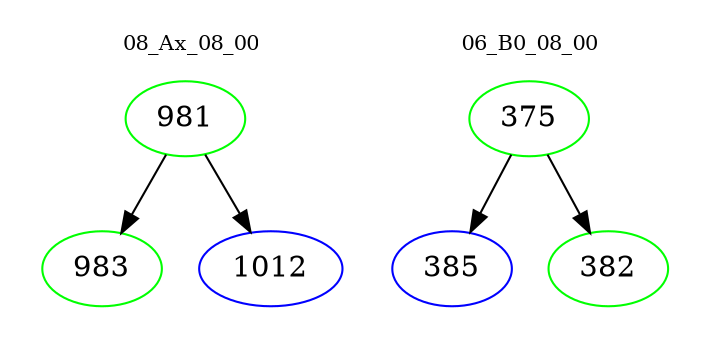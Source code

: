 digraph{
subgraph cluster_0 {
color = white
label = "08_Ax_08_00";
fontsize=10;
T0_981 [label="981", color="green"]
T0_981 -> T0_983 [color="black"]
T0_983 [label="983", color="green"]
T0_981 -> T0_1012 [color="black"]
T0_1012 [label="1012", color="blue"]
}
subgraph cluster_1 {
color = white
label = "06_B0_08_00";
fontsize=10;
T1_375 [label="375", color="green"]
T1_375 -> T1_385 [color="black"]
T1_385 [label="385", color="blue"]
T1_375 -> T1_382 [color="black"]
T1_382 [label="382", color="green"]
}
}
